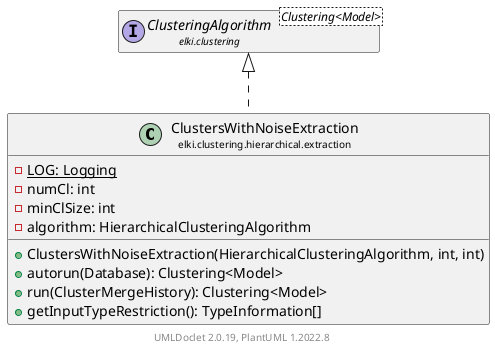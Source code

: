 @startuml
    remove .*\.(Instance|Par|Parameterizer|Factory)$
    set namespaceSeparator none
    hide empty fields
    hide empty methods

    class "<size:14>ClustersWithNoiseExtraction\n<size:10>elki.clustering.hierarchical.extraction" as elki.clustering.hierarchical.extraction.ClustersWithNoiseExtraction [[ClustersWithNoiseExtraction.html]] {
        {static} -LOG: Logging
        -numCl: int
        -minClSize: int
        -algorithm: HierarchicalClusteringAlgorithm
        +ClustersWithNoiseExtraction(HierarchicalClusteringAlgorithm, int, int)
        +autorun(Database): Clustering<Model>
        +run(ClusterMergeHistory): Clustering<Model>
        +getInputTypeRestriction(): TypeInformation[]
    }

    interface "<size:14>ClusteringAlgorithm\n<size:10>elki.clustering" as elki.clustering.ClusteringAlgorithm<Clustering<Model>> [[../../ClusteringAlgorithm.html]]
    class "<size:14>ClustersWithNoiseExtraction.Instance\n<size:10>elki.clustering.hierarchical.extraction" as elki.clustering.hierarchical.extraction.ClustersWithNoiseExtraction.Instance [[ClustersWithNoiseExtraction.Instance.html]]
    class "<size:14>ClustersWithNoiseExtraction.Par\n<size:10>elki.clustering.hierarchical.extraction" as elki.clustering.hierarchical.extraction.ClustersWithNoiseExtraction.Par [[ClustersWithNoiseExtraction.Par.html]]

    elki.clustering.ClusteringAlgorithm <|.. elki.clustering.hierarchical.extraction.ClustersWithNoiseExtraction
    elki.clustering.hierarchical.extraction.ClustersWithNoiseExtraction +-- elki.clustering.hierarchical.extraction.ClustersWithNoiseExtraction.Instance
    elki.clustering.hierarchical.extraction.ClustersWithNoiseExtraction +-- elki.clustering.hierarchical.extraction.ClustersWithNoiseExtraction.Par

    center footer UMLDoclet 2.0.19, PlantUML 1.2022.8
@enduml

